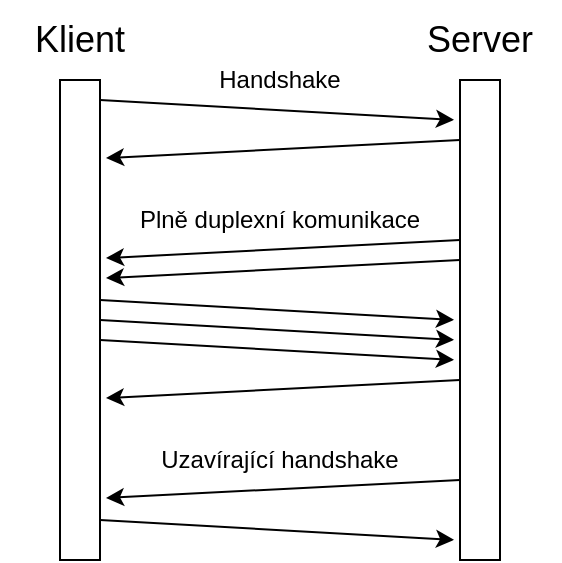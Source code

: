<mxfile version="14.4.3" type="github">
  <diagram id="14SPYlsrZEhPDzL9-v8n" name="Page-1">
    <mxGraphModel dx="984" dy="564" grid="1" gridSize="10" guides="1" tooltips="1" connect="1" arrows="1" fold="1" page="1" pageScale="1" pageWidth="827" pageHeight="1169" math="0" shadow="0">
      <root>
        <mxCell id="0" />
        <mxCell id="1" parent="0" />
        <mxCell id="t5Z7mVnG4YxYkt8qeXvS-1" value="" style="rounded=0;whiteSpace=wrap;html=1;" vertex="1" parent="1">
          <mxGeometry x="110" y="160" width="20" height="240" as="geometry" />
        </mxCell>
        <mxCell id="t5Z7mVnG4YxYkt8qeXvS-2" value="" style="rounded=0;whiteSpace=wrap;html=1;" vertex="1" parent="1">
          <mxGeometry x="310" y="160" width="20" height="240" as="geometry" />
        </mxCell>
        <mxCell id="t5Z7mVnG4YxYkt8qeXvS-3" value="&lt;font style=&quot;font-size: 18px&quot;&gt;Klient&lt;/font&gt;" style="text;html=1;strokeColor=none;fillColor=none;align=center;verticalAlign=middle;whiteSpace=wrap;rounded=0;rotation=0;" vertex="1" parent="1">
          <mxGeometry x="80" y="120" width="80" height="40" as="geometry" />
        </mxCell>
        <mxCell id="t5Z7mVnG4YxYkt8qeXvS-5" value="&lt;font style=&quot;font-size: 18px&quot;&gt;Server&lt;/font&gt;" style="text;html=1;strokeColor=none;fillColor=none;align=center;verticalAlign=middle;whiteSpace=wrap;rounded=0;rotation=0;" vertex="1" parent="1">
          <mxGeometry x="280" y="120" width="80" height="40" as="geometry" />
        </mxCell>
        <mxCell id="t5Z7mVnG4YxYkt8qeXvS-9" value="Handshake" style="text;html=1;strokeColor=none;fillColor=none;align=center;verticalAlign=middle;whiteSpace=wrap;rounded=0;" vertex="1" parent="1">
          <mxGeometry x="200" y="150" width="40" height="20" as="geometry" />
        </mxCell>
        <mxCell id="t5Z7mVnG4YxYkt8qeXvS-10" value="" style="endArrow=classic;html=1;exitX=-0.05;exitY=0.129;exitDx=0;exitDy=0;exitPerimeter=0;" edge="1" parent="1">
          <mxGeometry width="50" height="50" relative="1" as="geometry">
            <mxPoint x="310" y="240.0" as="sourcePoint" />
            <mxPoint x="133" y="249.04" as="targetPoint" />
          </mxGeometry>
        </mxCell>
        <mxCell id="t5Z7mVnG4YxYkt8qeXvS-11" value="" style="endArrow=classic;html=1;exitX=-0.05;exitY=0.129;exitDx=0;exitDy=0;exitPerimeter=0;" edge="1" parent="1">
          <mxGeometry width="50" height="50" relative="1" as="geometry">
            <mxPoint x="310" y="250" as="sourcePoint" />
            <mxPoint x="133" y="259.04" as="targetPoint" />
          </mxGeometry>
        </mxCell>
        <mxCell id="t5Z7mVnG4YxYkt8qeXvS-12" value="" style="endArrow=classic;html=1;entryX=0;entryY=0.083;entryDx=0;entryDy=0;entryPerimeter=0;" edge="1" parent="1">
          <mxGeometry width="50" height="50" relative="1" as="geometry">
            <mxPoint x="130" y="270" as="sourcePoint" />
            <mxPoint x="307" y="279.92" as="targetPoint" />
          </mxGeometry>
        </mxCell>
        <mxCell id="t5Z7mVnG4YxYkt8qeXvS-13" value="" style="endArrow=classic;html=1;exitX=-0.05;exitY=0.129;exitDx=0;exitDy=0;exitPerimeter=0;" edge="1" parent="1">
          <mxGeometry width="50" height="50" relative="1" as="geometry">
            <mxPoint x="310" y="310" as="sourcePoint" />
            <mxPoint x="133" y="319.04" as="targetPoint" />
          </mxGeometry>
        </mxCell>
        <mxCell id="t5Z7mVnG4YxYkt8qeXvS-16" value="Plně duplexní komunikace" style="text;html=1;strokeColor=none;fillColor=none;align=center;verticalAlign=middle;whiteSpace=wrap;rounded=0;" vertex="1" parent="1">
          <mxGeometry x="130" y="220" width="180" height="20" as="geometry" />
        </mxCell>
        <mxCell id="t5Z7mVnG4YxYkt8qeXvS-17" value="" style="endArrow=classic;html=1;entryX=0;entryY=0.083;entryDx=0;entryDy=0;entryPerimeter=0;" edge="1" parent="1">
          <mxGeometry width="50" height="50" relative="1" as="geometry">
            <mxPoint x="130" y="380" as="sourcePoint" />
            <mxPoint x="307" y="389.92" as="targetPoint" />
          </mxGeometry>
        </mxCell>
        <mxCell id="t5Z7mVnG4YxYkt8qeXvS-18" value="" style="endArrow=classic;html=1;exitX=-0.05;exitY=0.129;exitDx=0;exitDy=0;exitPerimeter=0;" edge="1" parent="1">
          <mxGeometry width="50" height="50" relative="1" as="geometry">
            <mxPoint x="310" y="360" as="sourcePoint" />
            <mxPoint x="133" y="369" as="targetPoint" />
          </mxGeometry>
        </mxCell>
        <mxCell id="t5Z7mVnG4YxYkt8qeXvS-19" value="Uzavírající handshake" style="text;html=1;strokeColor=none;fillColor=none;align=center;verticalAlign=middle;whiteSpace=wrap;rounded=0;" vertex="1" parent="1">
          <mxGeometry x="130" y="340" width="180" height="20" as="geometry" />
        </mxCell>
        <mxCell id="t5Z7mVnG4YxYkt8qeXvS-20" value="" style="endArrow=classic;html=1;entryX=0;entryY=0.083;entryDx=0;entryDy=0;entryPerimeter=0;" edge="1" parent="1">
          <mxGeometry width="50" height="50" relative="1" as="geometry">
            <mxPoint x="130" y="280" as="sourcePoint" />
            <mxPoint x="307" y="289.92" as="targetPoint" />
          </mxGeometry>
        </mxCell>
        <mxCell id="t5Z7mVnG4YxYkt8qeXvS-21" value="" style="endArrow=classic;html=1;entryX=0;entryY=0.083;entryDx=0;entryDy=0;entryPerimeter=0;" edge="1" parent="1">
          <mxGeometry width="50" height="50" relative="1" as="geometry">
            <mxPoint x="130" y="290" as="sourcePoint" />
            <mxPoint x="307" y="299.92" as="targetPoint" />
          </mxGeometry>
        </mxCell>
        <mxCell id="t5Z7mVnG4YxYkt8qeXvS-22" value="" style="endArrow=classic;html=1;entryX=0;entryY=0.083;entryDx=0;entryDy=0;entryPerimeter=0;" edge="1" parent="1">
          <mxGeometry width="50" height="50" relative="1" as="geometry">
            <mxPoint x="130" y="170" as="sourcePoint" />
            <mxPoint x="307" y="179.92" as="targetPoint" />
          </mxGeometry>
        </mxCell>
        <mxCell id="t5Z7mVnG4YxYkt8qeXvS-23" value="" style="endArrow=classic;html=1;exitX=-0.05;exitY=0.129;exitDx=0;exitDy=0;exitPerimeter=0;" edge="1" parent="1">
          <mxGeometry width="50" height="50" relative="1" as="geometry">
            <mxPoint x="310" y="190" as="sourcePoint" />
            <mxPoint x="133" y="199.04" as="targetPoint" />
          </mxGeometry>
        </mxCell>
      </root>
    </mxGraphModel>
  </diagram>
</mxfile>
